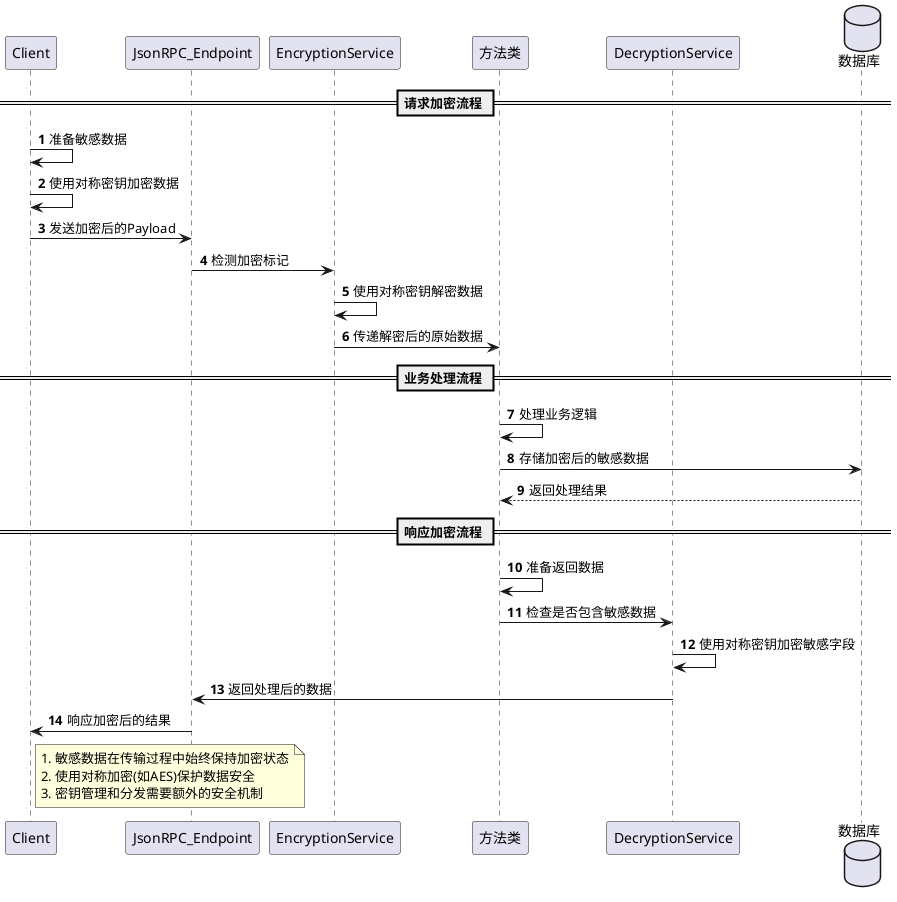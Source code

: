 @startuml 加解密流程
'https://plantuml.com/sequence-diagram

autonumber
participant Client
participant "JsonRPC_Endpoint" as Endpoint
participant "EncryptionService" as Encrypt
participant "方法类" as Method
participant "DecryptionService" as Decrypt
database "数据库" as DB

== 请求加密流程 ==
Client -> Client: 准备敏感数据
Client -> Client: 使用对称密钥加密数据
Client -> Endpoint: 发送加密后的Payload

Endpoint -> Encrypt: 检测加密标记
Encrypt -> Encrypt: 使用对称密钥解密数据
Encrypt -> Method: 传递解密后的原始数据

== 业务处理流程 ==
Method -> Method: 处理业务逻辑
Method -> DB: 存储加密后的敏感数据
DB --> Method: 返回处理结果

== 响应加密流程 ==
Method -> Method: 准备返回数据
Method -> Decrypt: 检查是否包含敏感数据
Decrypt -> Decrypt: 使用对称密钥加密敏感字段
Decrypt -> Endpoint: 返回处理后的数据
Endpoint -> Client: 响应加密后的结果

note right of Client
  1. 敏感数据在传输过程中始终保持加密状态
  2. 使用对称加密(如AES)保护数据安全
  3. 密钥管理和分发需要额外的安全机制
end note

@enduml
